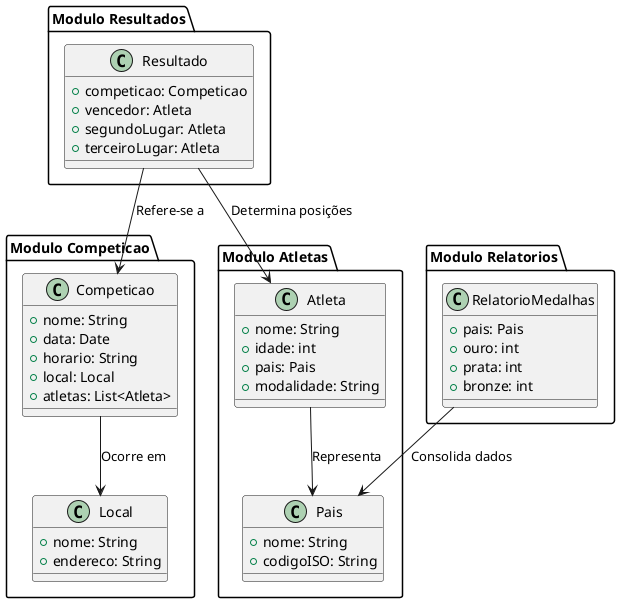 @startuml
package "Modulo Competicao" {
    class Competicao {
        +nome: String
        +data: Date
        +horario: String
        +local: Local
        +atletas: List<Atleta>
    }
    class Local {
        +nome: String
        +endereco: String
    }
    Competicao --> Local : Ocorre em
}

package "Modulo Atletas" {
    class Atleta {
        +nome: String
        +idade: int
        +pais: Pais
        +modalidade: String
    }
    class Pais {
        +nome: String
        +codigoISO: String
    }
    Atleta --> Pais : Representa
}

package "Modulo Resultados" {
    class Resultado {
        +competicao: Competicao
        +vencedor: Atleta
        +segundoLugar: Atleta
        +terceiroLugar: Atleta
    }
    Resultado --> Competicao : Refere-se a
    Resultado --> Atleta : Determina posições
}

package "Modulo Relatorios" {
    class RelatorioMedalhas {
        +pais: Pais
        +ouro: int
        +prata: int
        +bronze: int
    }
    RelatorioMedalhas --> Pais : Consolida dados
}

@enduml